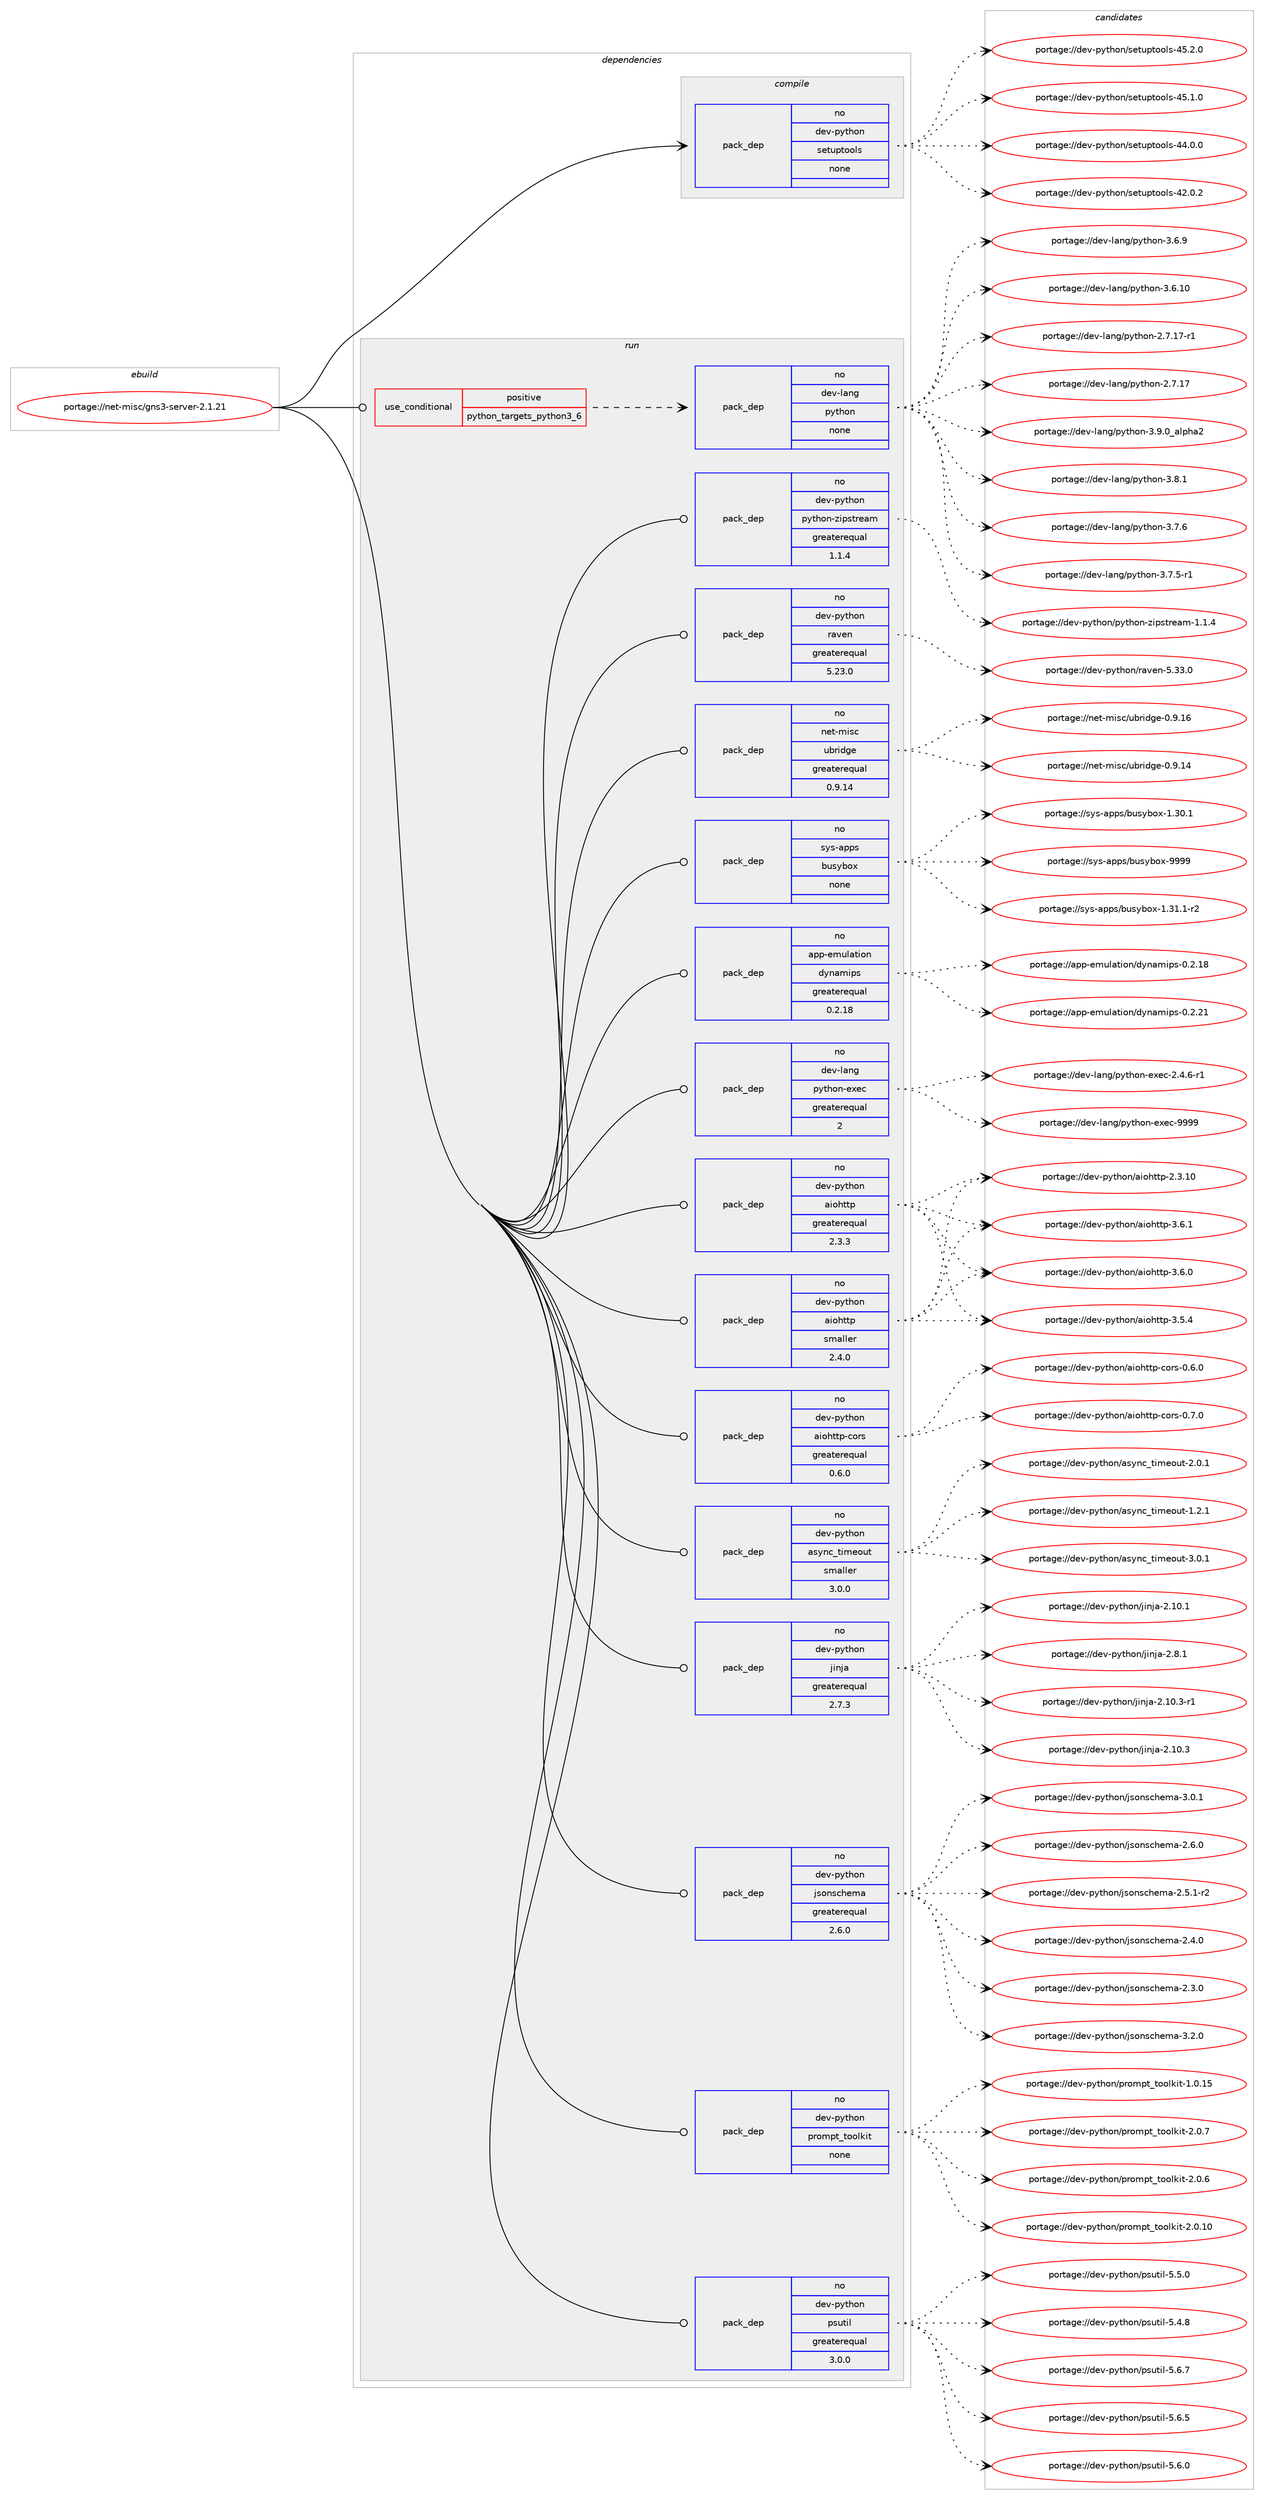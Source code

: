 digraph prolog {

# *************
# Graph options
# *************

newrank=true;
concentrate=true;
compound=true;
graph [rankdir=LR,fontname=Helvetica,fontsize=10,ranksep=1.5];#, ranksep=2.5, nodesep=0.2];
edge  [arrowhead=vee];
node  [fontname=Helvetica,fontsize=10];

# **********
# The ebuild
# **********

subgraph cluster_leftcol {
color=gray;
rank=same;
label=<<i>ebuild</i>>;
id [label="portage://net-misc/gns3-server-2.1.21", color=red, width=4, href="../net-misc/gns3-server-2.1.21.svg"];
}

# ****************
# The dependencies
# ****************

subgraph cluster_midcol {
color=gray;
label=<<i>dependencies</i>>;
subgraph cluster_compile {
fillcolor="#eeeeee";
style=filled;
label=<<i>compile</i>>;
subgraph pack98680 {
dependency127219 [label=<<TABLE BORDER="0" CELLBORDER="1" CELLSPACING="0" CELLPADDING="4" WIDTH="220"><TR><TD ROWSPAN="6" CELLPADDING="30">pack_dep</TD></TR><TR><TD WIDTH="110">no</TD></TR><TR><TD>dev-python</TD></TR><TR><TD>setuptools</TD></TR><TR><TD>none</TD></TR><TR><TD></TD></TR></TABLE>>, shape=none, color=blue];
}
id:e -> dependency127219:w [weight=20,style="solid",arrowhead="vee"];
}
subgraph cluster_compileandrun {
fillcolor="#eeeeee";
style=filled;
label=<<i>compile and run</i>>;
}
subgraph cluster_run {
fillcolor="#eeeeee";
style=filled;
label=<<i>run</i>>;
subgraph cond26393 {
dependency127220 [label=<<TABLE BORDER="0" CELLBORDER="1" CELLSPACING="0" CELLPADDING="4"><TR><TD ROWSPAN="3" CELLPADDING="10">use_conditional</TD></TR><TR><TD>positive</TD></TR><TR><TD>python_targets_python3_6</TD></TR></TABLE>>, shape=none, color=red];
subgraph pack98681 {
dependency127221 [label=<<TABLE BORDER="0" CELLBORDER="1" CELLSPACING="0" CELLPADDING="4" WIDTH="220"><TR><TD ROWSPAN="6" CELLPADDING="30">pack_dep</TD></TR><TR><TD WIDTH="110">no</TD></TR><TR><TD>dev-lang</TD></TR><TR><TD>python</TD></TR><TR><TD>none</TD></TR><TR><TD></TD></TR></TABLE>>, shape=none, color=blue];
}
dependency127220:e -> dependency127221:w [weight=20,style="dashed",arrowhead="vee"];
}
id:e -> dependency127220:w [weight=20,style="solid",arrowhead="odot"];
subgraph pack98682 {
dependency127222 [label=<<TABLE BORDER="0" CELLBORDER="1" CELLSPACING="0" CELLPADDING="4" WIDTH="220"><TR><TD ROWSPAN="6" CELLPADDING="30">pack_dep</TD></TR><TR><TD WIDTH="110">no</TD></TR><TR><TD>app-emulation</TD></TR><TR><TD>dynamips</TD></TR><TR><TD>greaterequal</TD></TR><TR><TD>0.2.18</TD></TR></TABLE>>, shape=none, color=blue];
}
id:e -> dependency127222:w [weight=20,style="solid",arrowhead="odot"];
subgraph pack98683 {
dependency127223 [label=<<TABLE BORDER="0" CELLBORDER="1" CELLSPACING="0" CELLPADDING="4" WIDTH="220"><TR><TD ROWSPAN="6" CELLPADDING="30">pack_dep</TD></TR><TR><TD WIDTH="110">no</TD></TR><TR><TD>dev-lang</TD></TR><TR><TD>python-exec</TD></TR><TR><TD>greaterequal</TD></TR><TR><TD>2</TD></TR></TABLE>>, shape=none, color=blue];
}
id:e -> dependency127223:w [weight=20,style="solid",arrowhead="odot"];
subgraph pack98684 {
dependency127224 [label=<<TABLE BORDER="0" CELLBORDER="1" CELLSPACING="0" CELLPADDING="4" WIDTH="220"><TR><TD ROWSPAN="6" CELLPADDING="30">pack_dep</TD></TR><TR><TD WIDTH="110">no</TD></TR><TR><TD>dev-python</TD></TR><TR><TD>aiohttp</TD></TR><TR><TD>greaterequal</TD></TR><TR><TD>2.3.3</TD></TR></TABLE>>, shape=none, color=blue];
}
id:e -> dependency127224:w [weight=20,style="solid",arrowhead="odot"];
subgraph pack98685 {
dependency127225 [label=<<TABLE BORDER="0" CELLBORDER="1" CELLSPACING="0" CELLPADDING="4" WIDTH="220"><TR><TD ROWSPAN="6" CELLPADDING="30">pack_dep</TD></TR><TR><TD WIDTH="110">no</TD></TR><TR><TD>dev-python</TD></TR><TR><TD>aiohttp</TD></TR><TR><TD>smaller</TD></TR><TR><TD>2.4.0</TD></TR></TABLE>>, shape=none, color=blue];
}
id:e -> dependency127225:w [weight=20,style="solid",arrowhead="odot"];
subgraph pack98686 {
dependency127226 [label=<<TABLE BORDER="0" CELLBORDER="1" CELLSPACING="0" CELLPADDING="4" WIDTH="220"><TR><TD ROWSPAN="6" CELLPADDING="30">pack_dep</TD></TR><TR><TD WIDTH="110">no</TD></TR><TR><TD>dev-python</TD></TR><TR><TD>aiohttp-cors</TD></TR><TR><TD>greaterequal</TD></TR><TR><TD>0.6.0</TD></TR></TABLE>>, shape=none, color=blue];
}
id:e -> dependency127226:w [weight=20,style="solid",arrowhead="odot"];
subgraph pack98687 {
dependency127227 [label=<<TABLE BORDER="0" CELLBORDER="1" CELLSPACING="0" CELLPADDING="4" WIDTH="220"><TR><TD ROWSPAN="6" CELLPADDING="30">pack_dep</TD></TR><TR><TD WIDTH="110">no</TD></TR><TR><TD>dev-python</TD></TR><TR><TD>async_timeout</TD></TR><TR><TD>smaller</TD></TR><TR><TD>3.0.0</TD></TR></TABLE>>, shape=none, color=blue];
}
id:e -> dependency127227:w [weight=20,style="solid",arrowhead="odot"];
subgraph pack98688 {
dependency127228 [label=<<TABLE BORDER="0" CELLBORDER="1" CELLSPACING="0" CELLPADDING="4" WIDTH="220"><TR><TD ROWSPAN="6" CELLPADDING="30">pack_dep</TD></TR><TR><TD WIDTH="110">no</TD></TR><TR><TD>dev-python</TD></TR><TR><TD>jinja</TD></TR><TR><TD>greaterequal</TD></TR><TR><TD>2.7.3</TD></TR></TABLE>>, shape=none, color=blue];
}
id:e -> dependency127228:w [weight=20,style="solid",arrowhead="odot"];
subgraph pack98689 {
dependency127229 [label=<<TABLE BORDER="0" CELLBORDER="1" CELLSPACING="0" CELLPADDING="4" WIDTH="220"><TR><TD ROWSPAN="6" CELLPADDING="30">pack_dep</TD></TR><TR><TD WIDTH="110">no</TD></TR><TR><TD>dev-python</TD></TR><TR><TD>jsonschema</TD></TR><TR><TD>greaterequal</TD></TR><TR><TD>2.6.0</TD></TR></TABLE>>, shape=none, color=blue];
}
id:e -> dependency127229:w [weight=20,style="solid",arrowhead="odot"];
subgraph pack98690 {
dependency127230 [label=<<TABLE BORDER="0" CELLBORDER="1" CELLSPACING="0" CELLPADDING="4" WIDTH="220"><TR><TD ROWSPAN="6" CELLPADDING="30">pack_dep</TD></TR><TR><TD WIDTH="110">no</TD></TR><TR><TD>dev-python</TD></TR><TR><TD>prompt_toolkit</TD></TR><TR><TD>none</TD></TR><TR><TD></TD></TR></TABLE>>, shape=none, color=blue];
}
id:e -> dependency127230:w [weight=20,style="solid",arrowhead="odot"];
subgraph pack98691 {
dependency127231 [label=<<TABLE BORDER="0" CELLBORDER="1" CELLSPACING="0" CELLPADDING="4" WIDTH="220"><TR><TD ROWSPAN="6" CELLPADDING="30">pack_dep</TD></TR><TR><TD WIDTH="110">no</TD></TR><TR><TD>dev-python</TD></TR><TR><TD>psutil</TD></TR><TR><TD>greaterequal</TD></TR><TR><TD>3.0.0</TD></TR></TABLE>>, shape=none, color=blue];
}
id:e -> dependency127231:w [weight=20,style="solid",arrowhead="odot"];
subgraph pack98692 {
dependency127232 [label=<<TABLE BORDER="0" CELLBORDER="1" CELLSPACING="0" CELLPADDING="4" WIDTH="220"><TR><TD ROWSPAN="6" CELLPADDING="30">pack_dep</TD></TR><TR><TD WIDTH="110">no</TD></TR><TR><TD>dev-python</TD></TR><TR><TD>python-zipstream</TD></TR><TR><TD>greaterequal</TD></TR><TR><TD>1.1.4</TD></TR></TABLE>>, shape=none, color=blue];
}
id:e -> dependency127232:w [weight=20,style="solid",arrowhead="odot"];
subgraph pack98693 {
dependency127233 [label=<<TABLE BORDER="0" CELLBORDER="1" CELLSPACING="0" CELLPADDING="4" WIDTH="220"><TR><TD ROWSPAN="6" CELLPADDING="30">pack_dep</TD></TR><TR><TD WIDTH="110">no</TD></TR><TR><TD>dev-python</TD></TR><TR><TD>raven</TD></TR><TR><TD>greaterequal</TD></TR><TR><TD>5.23.0</TD></TR></TABLE>>, shape=none, color=blue];
}
id:e -> dependency127233:w [weight=20,style="solid",arrowhead="odot"];
subgraph pack98694 {
dependency127234 [label=<<TABLE BORDER="0" CELLBORDER="1" CELLSPACING="0" CELLPADDING="4" WIDTH="220"><TR><TD ROWSPAN="6" CELLPADDING="30">pack_dep</TD></TR><TR><TD WIDTH="110">no</TD></TR><TR><TD>net-misc</TD></TR><TR><TD>ubridge</TD></TR><TR><TD>greaterequal</TD></TR><TR><TD>0.9.14</TD></TR></TABLE>>, shape=none, color=blue];
}
id:e -> dependency127234:w [weight=20,style="solid",arrowhead="odot"];
subgraph pack98695 {
dependency127235 [label=<<TABLE BORDER="0" CELLBORDER="1" CELLSPACING="0" CELLPADDING="4" WIDTH="220"><TR><TD ROWSPAN="6" CELLPADDING="30">pack_dep</TD></TR><TR><TD WIDTH="110">no</TD></TR><TR><TD>sys-apps</TD></TR><TR><TD>busybox</TD></TR><TR><TD>none</TD></TR><TR><TD></TD></TR></TABLE>>, shape=none, color=blue];
}
id:e -> dependency127235:w [weight=20,style="solid",arrowhead="odot"];
}
}

# **************
# The candidates
# **************

subgraph cluster_choices {
rank=same;
color=gray;
label=<<i>candidates</i>>;

subgraph choice98680 {
color=black;
nodesep=1;
choice100101118451121211161041111104711510111611711211611111110811545525346504648 [label="portage://dev-python/setuptools-45.2.0", color=red, width=4,href="../dev-python/setuptools-45.2.0.svg"];
choice100101118451121211161041111104711510111611711211611111110811545525346494648 [label="portage://dev-python/setuptools-45.1.0", color=red, width=4,href="../dev-python/setuptools-45.1.0.svg"];
choice100101118451121211161041111104711510111611711211611111110811545525246484648 [label="portage://dev-python/setuptools-44.0.0", color=red, width=4,href="../dev-python/setuptools-44.0.0.svg"];
choice100101118451121211161041111104711510111611711211611111110811545525046484650 [label="portage://dev-python/setuptools-42.0.2", color=red, width=4,href="../dev-python/setuptools-42.0.2.svg"];
dependency127219:e -> choice100101118451121211161041111104711510111611711211611111110811545525346504648:w [style=dotted,weight="100"];
dependency127219:e -> choice100101118451121211161041111104711510111611711211611111110811545525346494648:w [style=dotted,weight="100"];
dependency127219:e -> choice100101118451121211161041111104711510111611711211611111110811545525246484648:w [style=dotted,weight="100"];
dependency127219:e -> choice100101118451121211161041111104711510111611711211611111110811545525046484650:w [style=dotted,weight="100"];
}
subgraph choice98681 {
color=black;
nodesep=1;
choice10010111845108971101034711212111610411111045514657464895971081121049750 [label="portage://dev-lang/python-3.9.0_alpha2", color=red, width=4,href="../dev-lang/python-3.9.0_alpha2.svg"];
choice100101118451089711010347112121116104111110455146564649 [label="portage://dev-lang/python-3.8.1", color=red, width=4,href="../dev-lang/python-3.8.1.svg"];
choice100101118451089711010347112121116104111110455146554654 [label="portage://dev-lang/python-3.7.6", color=red, width=4,href="../dev-lang/python-3.7.6.svg"];
choice1001011184510897110103471121211161041111104551465546534511449 [label="portage://dev-lang/python-3.7.5-r1", color=red, width=4,href="../dev-lang/python-3.7.5-r1.svg"];
choice100101118451089711010347112121116104111110455146544657 [label="portage://dev-lang/python-3.6.9", color=red, width=4,href="../dev-lang/python-3.6.9.svg"];
choice10010111845108971101034711212111610411111045514654464948 [label="portage://dev-lang/python-3.6.10", color=red, width=4,href="../dev-lang/python-3.6.10.svg"];
choice100101118451089711010347112121116104111110455046554649554511449 [label="portage://dev-lang/python-2.7.17-r1", color=red, width=4,href="../dev-lang/python-2.7.17-r1.svg"];
choice10010111845108971101034711212111610411111045504655464955 [label="portage://dev-lang/python-2.7.17", color=red, width=4,href="../dev-lang/python-2.7.17.svg"];
dependency127221:e -> choice10010111845108971101034711212111610411111045514657464895971081121049750:w [style=dotted,weight="100"];
dependency127221:e -> choice100101118451089711010347112121116104111110455146564649:w [style=dotted,weight="100"];
dependency127221:e -> choice100101118451089711010347112121116104111110455146554654:w [style=dotted,weight="100"];
dependency127221:e -> choice1001011184510897110103471121211161041111104551465546534511449:w [style=dotted,weight="100"];
dependency127221:e -> choice100101118451089711010347112121116104111110455146544657:w [style=dotted,weight="100"];
dependency127221:e -> choice10010111845108971101034711212111610411111045514654464948:w [style=dotted,weight="100"];
dependency127221:e -> choice100101118451089711010347112121116104111110455046554649554511449:w [style=dotted,weight="100"];
dependency127221:e -> choice10010111845108971101034711212111610411111045504655464955:w [style=dotted,weight="100"];
}
subgraph choice98682 {
color=black;
nodesep=1;
choice971121124510110911710897116105111110471001211109710910511211545484650465049 [label="portage://app-emulation/dynamips-0.2.21", color=red, width=4,href="../app-emulation/dynamips-0.2.21.svg"];
choice971121124510110911710897116105111110471001211109710910511211545484650464956 [label="portage://app-emulation/dynamips-0.2.18", color=red, width=4,href="../app-emulation/dynamips-0.2.18.svg"];
dependency127222:e -> choice971121124510110911710897116105111110471001211109710910511211545484650465049:w [style=dotted,weight="100"];
dependency127222:e -> choice971121124510110911710897116105111110471001211109710910511211545484650464956:w [style=dotted,weight="100"];
}
subgraph choice98683 {
color=black;
nodesep=1;
choice10010111845108971101034711212111610411111045101120101994557575757 [label="portage://dev-lang/python-exec-9999", color=red, width=4,href="../dev-lang/python-exec-9999.svg"];
choice10010111845108971101034711212111610411111045101120101994550465246544511449 [label="portage://dev-lang/python-exec-2.4.6-r1", color=red, width=4,href="../dev-lang/python-exec-2.4.6-r1.svg"];
dependency127223:e -> choice10010111845108971101034711212111610411111045101120101994557575757:w [style=dotted,weight="100"];
dependency127223:e -> choice10010111845108971101034711212111610411111045101120101994550465246544511449:w [style=dotted,weight="100"];
}
subgraph choice98684 {
color=black;
nodesep=1;
choice100101118451121211161041111104797105111104116116112455146544649 [label="portage://dev-python/aiohttp-3.6.1", color=red, width=4,href="../dev-python/aiohttp-3.6.1.svg"];
choice100101118451121211161041111104797105111104116116112455146544648 [label="portage://dev-python/aiohttp-3.6.0", color=red, width=4,href="../dev-python/aiohttp-3.6.0.svg"];
choice100101118451121211161041111104797105111104116116112455146534652 [label="portage://dev-python/aiohttp-3.5.4", color=red, width=4,href="../dev-python/aiohttp-3.5.4.svg"];
choice10010111845112121116104111110479710511110411611611245504651464948 [label="portage://dev-python/aiohttp-2.3.10", color=red, width=4,href="../dev-python/aiohttp-2.3.10.svg"];
dependency127224:e -> choice100101118451121211161041111104797105111104116116112455146544649:w [style=dotted,weight="100"];
dependency127224:e -> choice100101118451121211161041111104797105111104116116112455146544648:w [style=dotted,weight="100"];
dependency127224:e -> choice100101118451121211161041111104797105111104116116112455146534652:w [style=dotted,weight="100"];
dependency127224:e -> choice10010111845112121116104111110479710511110411611611245504651464948:w [style=dotted,weight="100"];
}
subgraph choice98685 {
color=black;
nodesep=1;
choice100101118451121211161041111104797105111104116116112455146544649 [label="portage://dev-python/aiohttp-3.6.1", color=red, width=4,href="../dev-python/aiohttp-3.6.1.svg"];
choice100101118451121211161041111104797105111104116116112455146544648 [label="portage://dev-python/aiohttp-3.6.0", color=red, width=4,href="../dev-python/aiohttp-3.6.0.svg"];
choice100101118451121211161041111104797105111104116116112455146534652 [label="portage://dev-python/aiohttp-3.5.4", color=red, width=4,href="../dev-python/aiohttp-3.5.4.svg"];
choice10010111845112121116104111110479710511110411611611245504651464948 [label="portage://dev-python/aiohttp-2.3.10", color=red, width=4,href="../dev-python/aiohttp-2.3.10.svg"];
dependency127225:e -> choice100101118451121211161041111104797105111104116116112455146544649:w [style=dotted,weight="100"];
dependency127225:e -> choice100101118451121211161041111104797105111104116116112455146544648:w [style=dotted,weight="100"];
dependency127225:e -> choice100101118451121211161041111104797105111104116116112455146534652:w [style=dotted,weight="100"];
dependency127225:e -> choice10010111845112121116104111110479710511110411611611245504651464948:w [style=dotted,weight="100"];
}
subgraph choice98686 {
color=black;
nodesep=1;
choice1001011184511212111610411111047971051111041161161124599111114115454846554648 [label="portage://dev-python/aiohttp-cors-0.7.0", color=red, width=4,href="../dev-python/aiohttp-cors-0.7.0.svg"];
choice1001011184511212111610411111047971051111041161161124599111114115454846544648 [label="portage://dev-python/aiohttp-cors-0.6.0", color=red, width=4,href="../dev-python/aiohttp-cors-0.6.0.svg"];
dependency127226:e -> choice1001011184511212111610411111047971051111041161161124599111114115454846554648:w [style=dotted,weight="100"];
dependency127226:e -> choice1001011184511212111610411111047971051111041161161124599111114115454846544648:w [style=dotted,weight="100"];
}
subgraph choice98687 {
color=black;
nodesep=1;
choice1001011184511212111610411111047971151211109995116105109101111117116455146484649 [label="portage://dev-python/async_timeout-3.0.1", color=red, width=4,href="../dev-python/async_timeout-3.0.1.svg"];
choice1001011184511212111610411111047971151211109995116105109101111117116455046484649 [label="portage://dev-python/async_timeout-2.0.1", color=red, width=4,href="../dev-python/async_timeout-2.0.1.svg"];
choice1001011184511212111610411111047971151211109995116105109101111117116454946504649 [label="portage://dev-python/async_timeout-1.2.1", color=red, width=4,href="../dev-python/async_timeout-1.2.1.svg"];
dependency127227:e -> choice1001011184511212111610411111047971151211109995116105109101111117116455146484649:w [style=dotted,weight="100"];
dependency127227:e -> choice1001011184511212111610411111047971151211109995116105109101111117116455046484649:w [style=dotted,weight="100"];
dependency127227:e -> choice1001011184511212111610411111047971151211109995116105109101111117116454946504649:w [style=dotted,weight="100"];
}
subgraph choice98688 {
color=black;
nodesep=1;
choice100101118451121211161041111104710610511010697455046564649 [label="portage://dev-python/jinja-2.8.1", color=red, width=4,href="../dev-python/jinja-2.8.1.svg"];
choice100101118451121211161041111104710610511010697455046494846514511449 [label="portage://dev-python/jinja-2.10.3-r1", color=red, width=4,href="../dev-python/jinja-2.10.3-r1.svg"];
choice10010111845112121116104111110471061051101069745504649484651 [label="portage://dev-python/jinja-2.10.3", color=red, width=4,href="../dev-python/jinja-2.10.3.svg"];
choice10010111845112121116104111110471061051101069745504649484649 [label="portage://dev-python/jinja-2.10.1", color=red, width=4,href="../dev-python/jinja-2.10.1.svg"];
dependency127228:e -> choice100101118451121211161041111104710610511010697455046564649:w [style=dotted,weight="100"];
dependency127228:e -> choice100101118451121211161041111104710610511010697455046494846514511449:w [style=dotted,weight="100"];
dependency127228:e -> choice10010111845112121116104111110471061051101069745504649484651:w [style=dotted,weight="100"];
dependency127228:e -> choice10010111845112121116104111110471061051101069745504649484649:w [style=dotted,weight="100"];
}
subgraph choice98689 {
color=black;
nodesep=1;
choice10010111845112121116104111110471061151111101159910410110997455146504648 [label="portage://dev-python/jsonschema-3.2.0", color=red, width=4,href="../dev-python/jsonschema-3.2.0.svg"];
choice10010111845112121116104111110471061151111101159910410110997455146484649 [label="portage://dev-python/jsonschema-3.0.1", color=red, width=4,href="../dev-python/jsonschema-3.0.1.svg"];
choice10010111845112121116104111110471061151111101159910410110997455046544648 [label="portage://dev-python/jsonschema-2.6.0", color=red, width=4,href="../dev-python/jsonschema-2.6.0.svg"];
choice100101118451121211161041111104710611511111011599104101109974550465346494511450 [label="portage://dev-python/jsonschema-2.5.1-r2", color=red, width=4,href="../dev-python/jsonschema-2.5.1-r2.svg"];
choice10010111845112121116104111110471061151111101159910410110997455046524648 [label="portage://dev-python/jsonschema-2.4.0", color=red, width=4,href="../dev-python/jsonschema-2.4.0.svg"];
choice10010111845112121116104111110471061151111101159910410110997455046514648 [label="portage://dev-python/jsonschema-2.3.0", color=red, width=4,href="../dev-python/jsonschema-2.3.0.svg"];
dependency127229:e -> choice10010111845112121116104111110471061151111101159910410110997455146504648:w [style=dotted,weight="100"];
dependency127229:e -> choice10010111845112121116104111110471061151111101159910410110997455146484649:w [style=dotted,weight="100"];
dependency127229:e -> choice10010111845112121116104111110471061151111101159910410110997455046544648:w [style=dotted,weight="100"];
dependency127229:e -> choice100101118451121211161041111104710611511111011599104101109974550465346494511450:w [style=dotted,weight="100"];
dependency127229:e -> choice10010111845112121116104111110471061151111101159910410110997455046524648:w [style=dotted,weight="100"];
dependency127229:e -> choice10010111845112121116104111110471061151111101159910410110997455046514648:w [style=dotted,weight="100"];
}
subgraph choice98690 {
color=black;
nodesep=1;
choice100101118451121211161041111104711211411110911211695116111111108107105116455046484655 [label="portage://dev-python/prompt_toolkit-2.0.7", color=red, width=4,href="../dev-python/prompt_toolkit-2.0.7.svg"];
choice100101118451121211161041111104711211411110911211695116111111108107105116455046484654 [label="portage://dev-python/prompt_toolkit-2.0.6", color=red, width=4,href="../dev-python/prompt_toolkit-2.0.6.svg"];
choice10010111845112121116104111110471121141111091121169511611111110810710511645504648464948 [label="portage://dev-python/prompt_toolkit-2.0.10", color=red, width=4,href="../dev-python/prompt_toolkit-2.0.10.svg"];
choice10010111845112121116104111110471121141111091121169511611111110810710511645494648464953 [label="portage://dev-python/prompt_toolkit-1.0.15", color=red, width=4,href="../dev-python/prompt_toolkit-1.0.15.svg"];
dependency127230:e -> choice100101118451121211161041111104711211411110911211695116111111108107105116455046484655:w [style=dotted,weight="100"];
dependency127230:e -> choice100101118451121211161041111104711211411110911211695116111111108107105116455046484654:w [style=dotted,weight="100"];
dependency127230:e -> choice10010111845112121116104111110471121141111091121169511611111110810710511645504648464948:w [style=dotted,weight="100"];
dependency127230:e -> choice10010111845112121116104111110471121141111091121169511611111110810710511645494648464953:w [style=dotted,weight="100"];
}
subgraph choice98691 {
color=black;
nodesep=1;
choice1001011184511212111610411111047112115117116105108455346544655 [label="portage://dev-python/psutil-5.6.7", color=red, width=4,href="../dev-python/psutil-5.6.7.svg"];
choice1001011184511212111610411111047112115117116105108455346544653 [label="portage://dev-python/psutil-5.6.5", color=red, width=4,href="../dev-python/psutil-5.6.5.svg"];
choice1001011184511212111610411111047112115117116105108455346544648 [label="portage://dev-python/psutil-5.6.0", color=red, width=4,href="../dev-python/psutil-5.6.0.svg"];
choice1001011184511212111610411111047112115117116105108455346534648 [label="portage://dev-python/psutil-5.5.0", color=red, width=4,href="../dev-python/psutil-5.5.0.svg"];
choice1001011184511212111610411111047112115117116105108455346524656 [label="portage://dev-python/psutil-5.4.8", color=red, width=4,href="../dev-python/psutil-5.4.8.svg"];
dependency127231:e -> choice1001011184511212111610411111047112115117116105108455346544655:w [style=dotted,weight="100"];
dependency127231:e -> choice1001011184511212111610411111047112115117116105108455346544653:w [style=dotted,weight="100"];
dependency127231:e -> choice1001011184511212111610411111047112115117116105108455346544648:w [style=dotted,weight="100"];
dependency127231:e -> choice1001011184511212111610411111047112115117116105108455346534648:w [style=dotted,weight="100"];
dependency127231:e -> choice1001011184511212111610411111047112115117116105108455346524656:w [style=dotted,weight="100"];
}
subgraph choice98692 {
color=black;
nodesep=1;
choice10010111845112121116104111110471121211161041111104512210511211511611410197109454946494652 [label="portage://dev-python/python-zipstream-1.1.4", color=red, width=4,href="../dev-python/python-zipstream-1.1.4.svg"];
dependency127232:e -> choice10010111845112121116104111110471121211161041111104512210511211511611410197109454946494652:w [style=dotted,weight="100"];
}
subgraph choice98693 {
color=black;
nodesep=1;
choice10010111845112121116104111110471149711810111045534651514648 [label="portage://dev-python/raven-5.33.0", color=red, width=4,href="../dev-python/raven-5.33.0.svg"];
dependency127233:e -> choice10010111845112121116104111110471149711810111045534651514648:w [style=dotted,weight="100"];
}
subgraph choice98694 {
color=black;
nodesep=1;
choice1101011164510910511599471179811410510010310145484657464954 [label="portage://net-misc/ubridge-0.9.16", color=red, width=4,href="../net-misc/ubridge-0.9.16.svg"];
choice1101011164510910511599471179811410510010310145484657464952 [label="portage://net-misc/ubridge-0.9.14", color=red, width=4,href="../net-misc/ubridge-0.9.14.svg"];
dependency127234:e -> choice1101011164510910511599471179811410510010310145484657464954:w [style=dotted,weight="100"];
dependency127234:e -> choice1101011164510910511599471179811410510010310145484657464952:w [style=dotted,weight="100"];
}
subgraph choice98695 {
color=black;
nodesep=1;
choice11512111545971121121154798117115121981111204557575757 [label="portage://sys-apps/busybox-9999", color=red, width=4,href="../sys-apps/busybox-9999.svg"];
choice1151211154597112112115479811711512198111120454946514946494511450 [label="portage://sys-apps/busybox-1.31.1-r2", color=red, width=4,href="../sys-apps/busybox-1.31.1-r2.svg"];
choice115121115459711211211547981171151219811112045494651484649 [label="portage://sys-apps/busybox-1.30.1", color=red, width=4,href="../sys-apps/busybox-1.30.1.svg"];
dependency127235:e -> choice11512111545971121121154798117115121981111204557575757:w [style=dotted,weight="100"];
dependency127235:e -> choice1151211154597112112115479811711512198111120454946514946494511450:w [style=dotted,weight="100"];
dependency127235:e -> choice115121115459711211211547981171151219811112045494651484649:w [style=dotted,weight="100"];
}
}

}
